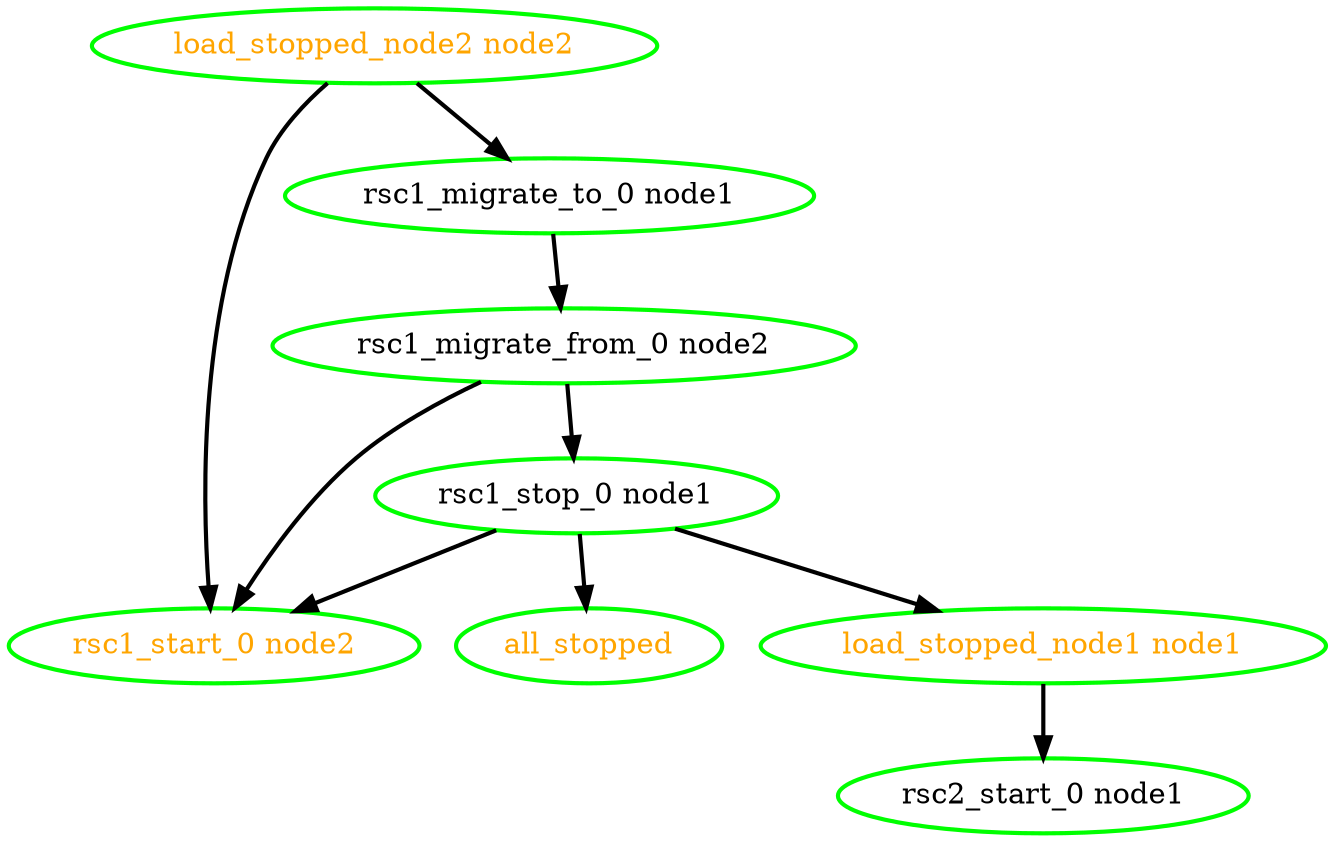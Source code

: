 digraph "g" {
"all_stopped" [ style=bold color="green" fontcolor="orange" ]
"load_stopped_node1 node1" -> "rsc2_start_0 node1" [ style = bold]
"load_stopped_node1 node1" [ style=bold color="green" fontcolor="orange" ]
"load_stopped_node2 node2" -> "rsc1_migrate_to_0 node1" [ style = bold]
"load_stopped_node2 node2" -> "rsc1_start_0 node2" [ style = bold]
"load_stopped_node2 node2" [ style=bold color="green" fontcolor="orange" ]
"rsc1_migrate_from_0 node2" -> "rsc1_start_0 node2" [ style = bold]
"rsc1_migrate_from_0 node2" -> "rsc1_stop_0 node1" [ style = bold]
"rsc1_migrate_from_0 node2" [ style=bold color="green" fontcolor="black" ]
"rsc1_migrate_to_0 node1" -> "rsc1_migrate_from_0 node2" [ style = bold]
"rsc1_migrate_to_0 node1" [ style=bold color="green" fontcolor="black" ]
"rsc1_start_0 node2" [ style=bold color="green" fontcolor="orange" ]
"rsc1_stop_0 node1" -> "all_stopped" [ style = bold]
"rsc1_stop_0 node1" -> "load_stopped_node1 node1" [ style = bold]
"rsc1_stop_0 node1" -> "rsc1_start_0 node2" [ style = bold]
"rsc1_stop_0 node1" [ style=bold color="green" fontcolor="black" ]
"rsc2_start_0 node1" [ style=bold color="green" fontcolor="black" ]
}
